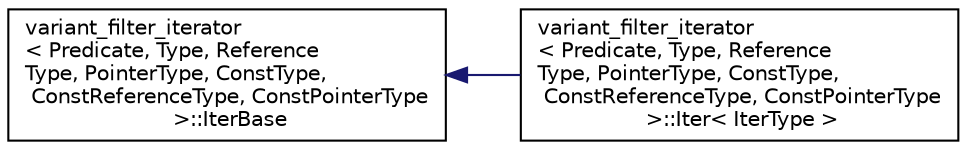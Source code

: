 digraph "类继承关系图"
{
 // INTERACTIVE_SVG=YES
  edge [fontname="Helvetica",fontsize="10",labelfontname="Helvetica",labelfontsize="10"];
  node [fontname="Helvetica",fontsize="10",shape=record];
  rankdir="LR";
  Node1 [label="variant_filter_iterator\l\< Predicate, Type, Reference\lType, PointerType, ConstType,\l ConstReferenceType, ConstPointerType\l \>::IterBase",height=0.2,width=0.4,color="black", fillcolor="white", style="filled",URL="$structvariant__filter__iterator_1_1IterBase.html",tooltip="Abstract base class for the iterator type. "];
  Node1 -> Node2 [dir="back",color="midnightblue",fontsize="10",style="solid",fontname="Helvetica"];
  Node2 [label="variant_filter_iterator\l\< Predicate, Type, Reference\lType, PointerType, ConstType,\l ConstReferenceType, ConstPointerType\l \>::Iter\< IterType \>",height=0.2,width=0.4,color="black", fillcolor="white", style="filled",URL="$structvariant__filter__iterator_1_1Iter.html",tooltip="The actual iterator object is held as a template parameter here. "];
}

